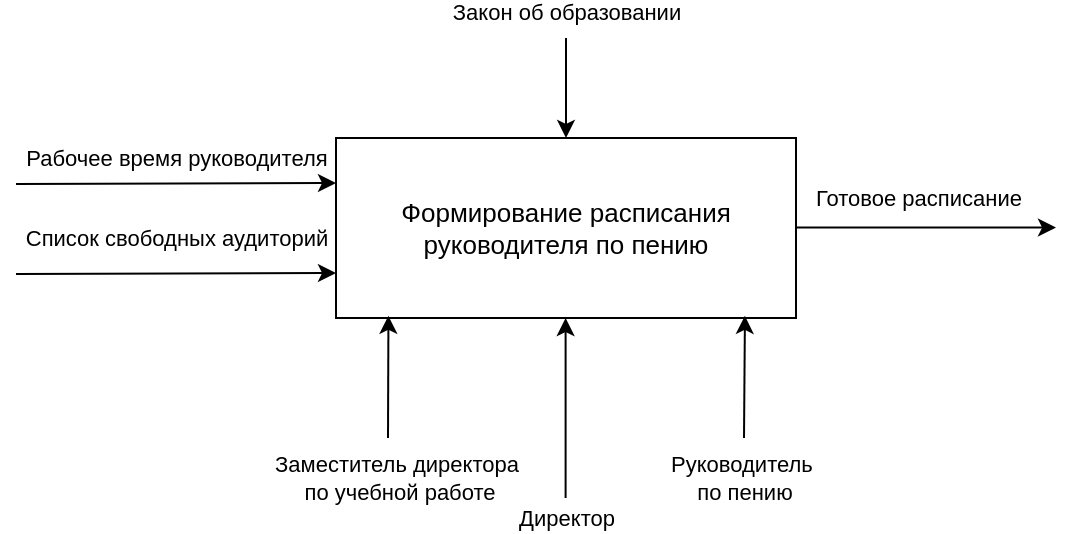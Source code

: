 <mxfile version="24.7.14">
  <diagram name="Страница — 1" id="YUVXSCBwJUpuNjFyxesY">
    <mxGraphModel dx="961" dy="575" grid="1" gridSize="10" guides="1" tooltips="1" connect="1" arrows="1" fold="1" page="1" pageScale="1" pageWidth="827" pageHeight="1169" math="0" shadow="0">
      <root>
        <mxCell id="0" />
        <mxCell id="1" parent="0" />
        <mxCell id="wa9o9G0RywKdAa4oKemP-1" value="&lt;font style=&quot;font-size: 13px;&quot;&gt;Формирование расписания руководителя по пению&lt;/font&gt;" style="rounded=0;whiteSpace=wrap;html=1;" vertex="1" parent="1">
          <mxGeometry x="280" y="270" width="230" height="90" as="geometry" />
        </mxCell>
        <mxCell id="wa9o9G0RywKdAa4oKemP-3" value="" style="endArrow=classic;html=1;rounded=0;entryX=0.5;entryY=0;entryDx=0;entryDy=0;" edge="1" parent="1" target="wa9o9G0RywKdAa4oKemP-1">
          <mxGeometry width="50" height="50" relative="1" as="geometry">
            <mxPoint x="395" y="220" as="sourcePoint" />
            <mxPoint x="390" y="300" as="targetPoint" />
          </mxGeometry>
        </mxCell>
        <mxCell id="wa9o9G0RywKdAa4oKemP-5" value="Закон об образовании" style="edgeLabel;html=1;align=center;verticalAlign=middle;resizable=0;points=[];" vertex="1" connectable="0" parent="wa9o9G0RywKdAa4oKemP-3">
          <mxGeometry x="-0.313" relative="1" as="geometry">
            <mxPoint y="-30" as="offset" />
          </mxGeometry>
        </mxCell>
        <mxCell id="wa9o9G0RywKdAa4oKemP-10" value="" style="endArrow=classic;html=1;rounded=0;exitX=1;exitY=0.5;exitDx=0;exitDy=0;" edge="1" parent="1">
          <mxGeometry width="50" height="50" relative="1" as="geometry">
            <mxPoint x="510" y="314.8" as="sourcePoint" />
            <mxPoint x="640" y="314.8" as="targetPoint" />
          </mxGeometry>
        </mxCell>
        <mxCell id="wa9o9G0RywKdAa4oKemP-19" value="Готовое расписание" style="edgeLabel;html=1;align=center;verticalAlign=middle;resizable=0;points=[];" vertex="1" connectable="0" parent="wa9o9G0RywKdAa4oKemP-10">
          <mxGeometry x="-0.148" y="1" relative="1" as="geometry">
            <mxPoint x="5" y="-14" as="offset" />
          </mxGeometry>
        </mxCell>
        <mxCell id="wa9o9G0RywKdAa4oKemP-11" value="" style="endArrow=classic;html=1;rounded=0;entryX=0;entryY=0.75;entryDx=0;entryDy=0;" edge="1" parent="1" target="wa9o9G0RywKdAa4oKemP-1">
          <mxGeometry width="50" height="50" relative="1" as="geometry">
            <mxPoint x="120" y="338" as="sourcePoint" />
            <mxPoint x="280" y="338" as="targetPoint" />
          </mxGeometry>
        </mxCell>
        <mxCell id="wa9o9G0RywKdAa4oKemP-21" value="Список свободных аудиторий" style="edgeLabel;html=1;align=center;verticalAlign=middle;resizable=0;points=[];" vertex="1" connectable="0" parent="wa9o9G0RywKdAa4oKemP-11">
          <mxGeometry x="-0.138" y="-1" relative="1" as="geometry">
            <mxPoint x="11" y="-19" as="offset" />
          </mxGeometry>
        </mxCell>
        <mxCell id="wa9o9G0RywKdAa4oKemP-12" value="" style="endArrow=classic;html=1;rounded=0;entryX=0;entryY=0.25;entryDx=0;entryDy=0;" edge="1" parent="1" target="wa9o9G0RywKdAa4oKemP-1">
          <mxGeometry width="50" height="50" relative="1" as="geometry">
            <mxPoint x="120" y="293" as="sourcePoint" />
            <mxPoint x="360" y="350" as="targetPoint" />
          </mxGeometry>
        </mxCell>
        <mxCell id="wa9o9G0RywKdAa4oKemP-20" value="Рабочее время руководителя" style="edgeLabel;html=1;align=center;verticalAlign=middle;resizable=0;points=[];" vertex="1" connectable="0" parent="wa9o9G0RywKdAa4oKemP-12">
          <mxGeometry x="-0.15" y="1" relative="1" as="geometry">
            <mxPoint x="12" y="-12" as="offset" />
          </mxGeometry>
        </mxCell>
        <mxCell id="wa9o9G0RywKdAa4oKemP-13" value="" style="endArrow=classic;html=1;rounded=0;entryX=0.114;entryY=0.988;entryDx=0;entryDy=0;entryPerimeter=0;" edge="1" parent="1" target="wa9o9G0RywKdAa4oKemP-1">
          <mxGeometry width="50" height="50" relative="1" as="geometry">
            <mxPoint x="306" y="420" as="sourcePoint" />
            <mxPoint x="360" y="350" as="targetPoint" />
          </mxGeometry>
        </mxCell>
        <mxCell id="wa9o9G0RywKdAa4oKemP-18" value="Заместитель директора&lt;br&gt;&amp;nbsp;по учебной работе" style="edgeLabel;html=1;align=center;verticalAlign=middle;resizable=0;points=[];" vertex="1" connectable="0" parent="wa9o9G0RywKdAa4oKemP-13">
          <mxGeometry x="-0.761" y="1" relative="1" as="geometry">
            <mxPoint x="5" y="27" as="offset" />
          </mxGeometry>
        </mxCell>
        <mxCell id="wa9o9G0RywKdAa4oKemP-14" value="" style="endArrow=classic;html=1;rounded=0;entryX=0.5;entryY=1;entryDx=0;entryDy=0;" edge="1" parent="1">
          <mxGeometry width="50" height="50" relative="1" as="geometry">
            <mxPoint x="394.8" y="450" as="sourcePoint" />
            <mxPoint x="394.8" y="360" as="targetPoint" />
          </mxGeometry>
        </mxCell>
        <mxCell id="wa9o9G0RywKdAa4oKemP-17" value="Директор" style="edgeLabel;html=1;align=center;verticalAlign=middle;resizable=0;points=[];" vertex="1" connectable="0" parent="wa9o9G0RywKdAa4oKemP-14">
          <mxGeometry x="-0.738" relative="1" as="geometry">
            <mxPoint y="22" as="offset" />
          </mxGeometry>
        </mxCell>
        <mxCell id="wa9o9G0RywKdAa4oKemP-15" value="" style="endArrow=classic;html=1;rounded=0;entryX=0.889;entryY=0.988;entryDx=0;entryDy=0;entryPerimeter=0;" edge="1" parent="1" target="wa9o9G0RywKdAa4oKemP-1">
          <mxGeometry width="50" height="50" relative="1" as="geometry">
            <mxPoint x="484" y="420" as="sourcePoint" />
            <mxPoint x="360" y="350" as="targetPoint" />
          </mxGeometry>
        </mxCell>
        <mxCell id="wa9o9G0RywKdAa4oKemP-16" value="Руководитель&amp;nbsp;&lt;div&gt;по пению&lt;/div&gt;" style="edgeLabel;html=1;align=center;verticalAlign=middle;resizable=0;points=[];" vertex="1" connectable="0" parent="wa9o9G0RywKdAa4oKemP-15">
          <mxGeometry x="-0.255" relative="1" as="geometry">
            <mxPoint y="43" as="offset" />
          </mxGeometry>
        </mxCell>
      </root>
    </mxGraphModel>
  </diagram>
</mxfile>
